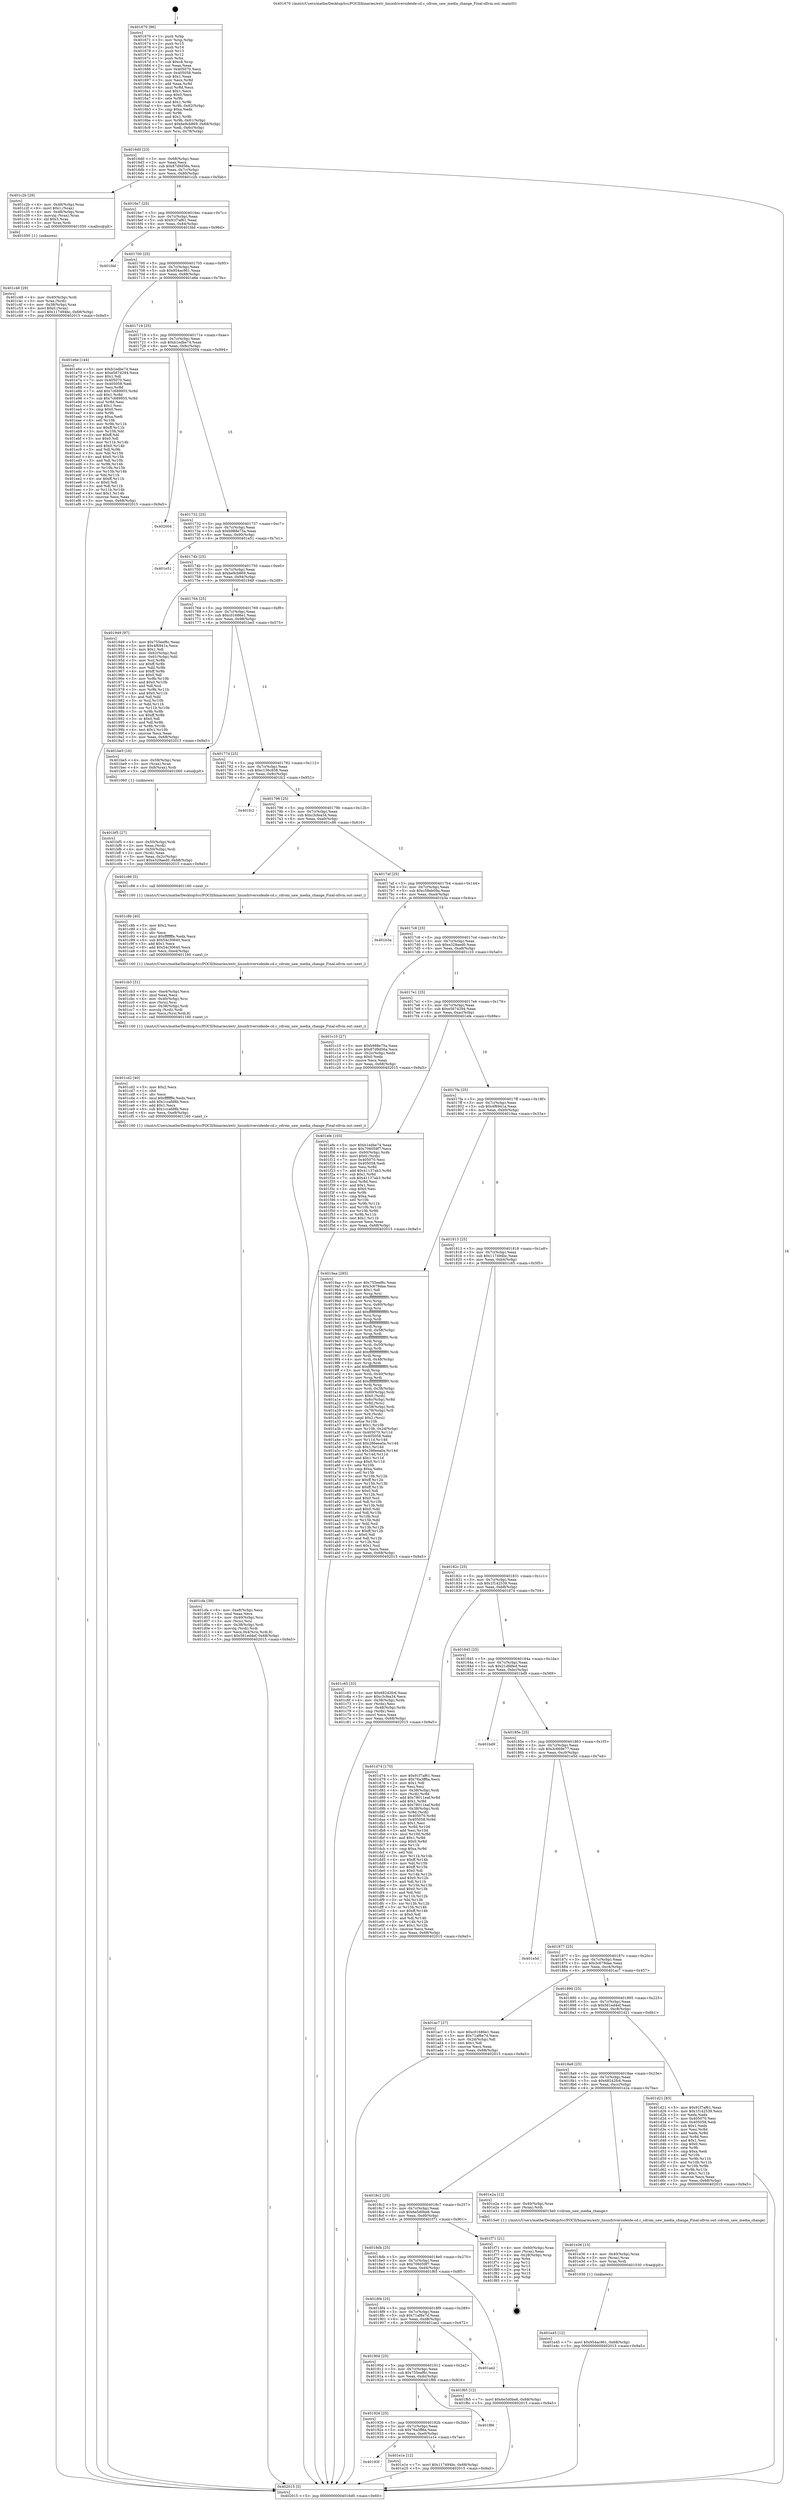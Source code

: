digraph "0x401670" {
  label = "0x401670 (/mnt/c/Users/mathe/Desktop/tcc/POCII/binaries/extr_linuxdriversideide-cd.c_cdrom_saw_media_change_Final-ollvm.out::main(0))"
  labelloc = "t"
  node[shape=record]

  Entry [label="",width=0.3,height=0.3,shape=circle,fillcolor=black,style=filled]
  "0x4016d0" [label="{
     0x4016d0 [23]\l
     | [instrs]\l
     &nbsp;&nbsp;0x4016d0 \<+3\>: mov -0x68(%rbp),%eax\l
     &nbsp;&nbsp;0x4016d3 \<+2\>: mov %eax,%ecx\l
     &nbsp;&nbsp;0x4016d5 \<+6\>: sub $0x87d9d56a,%ecx\l
     &nbsp;&nbsp;0x4016db \<+3\>: mov %eax,-0x7c(%rbp)\l
     &nbsp;&nbsp;0x4016de \<+3\>: mov %ecx,-0x80(%rbp)\l
     &nbsp;&nbsp;0x4016e1 \<+6\>: je 0000000000401c2b \<main+0x5bb\>\l
  }"]
  "0x401c2b" [label="{
     0x401c2b [29]\l
     | [instrs]\l
     &nbsp;&nbsp;0x401c2b \<+4\>: mov -0x48(%rbp),%rax\l
     &nbsp;&nbsp;0x401c2f \<+6\>: movl $0x1,(%rax)\l
     &nbsp;&nbsp;0x401c35 \<+4\>: mov -0x48(%rbp),%rax\l
     &nbsp;&nbsp;0x401c39 \<+3\>: movslq (%rax),%rax\l
     &nbsp;&nbsp;0x401c3c \<+4\>: shl $0x3,%rax\l
     &nbsp;&nbsp;0x401c40 \<+3\>: mov %rax,%rdi\l
     &nbsp;&nbsp;0x401c43 \<+5\>: call 0000000000401050 \<malloc@plt\>\l
     | [calls]\l
     &nbsp;&nbsp;0x401050 \{1\} (unknown)\l
  }"]
  "0x4016e7" [label="{
     0x4016e7 [25]\l
     | [instrs]\l
     &nbsp;&nbsp;0x4016e7 \<+5\>: jmp 00000000004016ec \<main+0x7c\>\l
     &nbsp;&nbsp;0x4016ec \<+3\>: mov -0x7c(%rbp),%eax\l
     &nbsp;&nbsp;0x4016ef \<+5\>: sub $0x91f7af61,%eax\l
     &nbsp;&nbsp;0x4016f4 \<+6\>: mov %eax,-0x84(%rbp)\l
     &nbsp;&nbsp;0x4016fa \<+6\>: je 0000000000401fdd \<main+0x96d\>\l
  }"]
  Exit [label="",width=0.3,height=0.3,shape=circle,fillcolor=black,style=filled,peripheries=2]
  "0x401fdd" [label="{
     0x401fdd\l
  }", style=dashed]
  "0x401700" [label="{
     0x401700 [25]\l
     | [instrs]\l
     &nbsp;&nbsp;0x401700 \<+5\>: jmp 0000000000401705 \<main+0x95\>\l
     &nbsp;&nbsp;0x401705 \<+3\>: mov -0x7c(%rbp),%eax\l
     &nbsp;&nbsp;0x401708 \<+5\>: sub $0x954ac961,%eax\l
     &nbsp;&nbsp;0x40170d \<+6\>: mov %eax,-0x88(%rbp)\l
     &nbsp;&nbsp;0x401713 \<+6\>: je 0000000000401e6e \<main+0x7fe\>\l
  }"]
  "0x401e45" [label="{
     0x401e45 [12]\l
     | [instrs]\l
     &nbsp;&nbsp;0x401e45 \<+7\>: movl $0x954ac961,-0x68(%rbp)\l
     &nbsp;&nbsp;0x401e4c \<+5\>: jmp 0000000000402015 \<main+0x9a5\>\l
  }"]
  "0x401e6e" [label="{
     0x401e6e [144]\l
     | [instrs]\l
     &nbsp;&nbsp;0x401e6e \<+5\>: mov $0xb1edbe74,%eax\l
     &nbsp;&nbsp;0x401e73 \<+5\>: mov $0xe5674294,%ecx\l
     &nbsp;&nbsp;0x401e78 \<+2\>: mov $0x1,%dl\l
     &nbsp;&nbsp;0x401e7a \<+7\>: mov 0x405070,%esi\l
     &nbsp;&nbsp;0x401e81 \<+7\>: mov 0x405058,%edi\l
     &nbsp;&nbsp;0x401e88 \<+3\>: mov %esi,%r8d\l
     &nbsp;&nbsp;0x401e8b \<+7\>: add $0x7c689955,%r8d\l
     &nbsp;&nbsp;0x401e92 \<+4\>: sub $0x1,%r8d\l
     &nbsp;&nbsp;0x401e96 \<+7\>: sub $0x7c689955,%r8d\l
     &nbsp;&nbsp;0x401e9d \<+4\>: imul %r8d,%esi\l
     &nbsp;&nbsp;0x401ea1 \<+3\>: and $0x1,%esi\l
     &nbsp;&nbsp;0x401ea4 \<+3\>: cmp $0x0,%esi\l
     &nbsp;&nbsp;0x401ea7 \<+4\>: sete %r9b\l
     &nbsp;&nbsp;0x401eab \<+3\>: cmp $0xa,%edi\l
     &nbsp;&nbsp;0x401eae \<+4\>: setl %r10b\l
     &nbsp;&nbsp;0x401eb2 \<+3\>: mov %r9b,%r11b\l
     &nbsp;&nbsp;0x401eb5 \<+4\>: xor $0xff,%r11b\l
     &nbsp;&nbsp;0x401eb9 \<+3\>: mov %r10b,%bl\l
     &nbsp;&nbsp;0x401ebc \<+3\>: xor $0xff,%bl\l
     &nbsp;&nbsp;0x401ebf \<+3\>: xor $0x0,%dl\l
     &nbsp;&nbsp;0x401ec2 \<+3\>: mov %r11b,%r14b\l
     &nbsp;&nbsp;0x401ec5 \<+4\>: and $0x0,%r14b\l
     &nbsp;&nbsp;0x401ec9 \<+3\>: and %dl,%r9b\l
     &nbsp;&nbsp;0x401ecc \<+3\>: mov %bl,%r15b\l
     &nbsp;&nbsp;0x401ecf \<+4\>: and $0x0,%r15b\l
     &nbsp;&nbsp;0x401ed3 \<+3\>: and %dl,%r10b\l
     &nbsp;&nbsp;0x401ed6 \<+3\>: or %r9b,%r14b\l
     &nbsp;&nbsp;0x401ed9 \<+3\>: or %r10b,%r15b\l
     &nbsp;&nbsp;0x401edc \<+3\>: xor %r15b,%r14b\l
     &nbsp;&nbsp;0x401edf \<+3\>: or %bl,%r11b\l
     &nbsp;&nbsp;0x401ee2 \<+4\>: xor $0xff,%r11b\l
     &nbsp;&nbsp;0x401ee6 \<+3\>: or $0x0,%dl\l
     &nbsp;&nbsp;0x401ee9 \<+3\>: and %dl,%r11b\l
     &nbsp;&nbsp;0x401eec \<+3\>: or %r11b,%r14b\l
     &nbsp;&nbsp;0x401eef \<+4\>: test $0x1,%r14b\l
     &nbsp;&nbsp;0x401ef3 \<+3\>: cmovne %ecx,%eax\l
     &nbsp;&nbsp;0x401ef6 \<+3\>: mov %eax,-0x68(%rbp)\l
     &nbsp;&nbsp;0x401ef9 \<+5\>: jmp 0000000000402015 \<main+0x9a5\>\l
  }"]
  "0x401719" [label="{
     0x401719 [25]\l
     | [instrs]\l
     &nbsp;&nbsp;0x401719 \<+5\>: jmp 000000000040171e \<main+0xae\>\l
     &nbsp;&nbsp;0x40171e \<+3\>: mov -0x7c(%rbp),%eax\l
     &nbsp;&nbsp;0x401721 \<+5\>: sub $0xb1edbe74,%eax\l
     &nbsp;&nbsp;0x401726 \<+6\>: mov %eax,-0x8c(%rbp)\l
     &nbsp;&nbsp;0x40172c \<+6\>: je 0000000000402004 \<main+0x994\>\l
  }"]
  "0x401e36" [label="{
     0x401e36 [15]\l
     | [instrs]\l
     &nbsp;&nbsp;0x401e36 \<+4\>: mov -0x40(%rbp),%rax\l
     &nbsp;&nbsp;0x401e3a \<+3\>: mov (%rax),%rax\l
     &nbsp;&nbsp;0x401e3d \<+3\>: mov %rax,%rdi\l
     &nbsp;&nbsp;0x401e40 \<+5\>: call 0000000000401030 \<free@plt\>\l
     | [calls]\l
     &nbsp;&nbsp;0x401030 \{1\} (unknown)\l
  }"]
  "0x402004" [label="{
     0x402004\l
  }", style=dashed]
  "0x401732" [label="{
     0x401732 [25]\l
     | [instrs]\l
     &nbsp;&nbsp;0x401732 \<+5\>: jmp 0000000000401737 \<main+0xc7\>\l
     &nbsp;&nbsp;0x401737 \<+3\>: mov -0x7c(%rbp),%eax\l
     &nbsp;&nbsp;0x40173a \<+5\>: sub $0xb988e75a,%eax\l
     &nbsp;&nbsp;0x40173f \<+6\>: mov %eax,-0x90(%rbp)\l
     &nbsp;&nbsp;0x401745 \<+6\>: je 0000000000401e51 \<main+0x7e1\>\l
  }"]
  "0x40193f" [label="{
     0x40193f\l
  }", style=dashed]
  "0x401e51" [label="{
     0x401e51\l
  }", style=dashed]
  "0x40174b" [label="{
     0x40174b [25]\l
     | [instrs]\l
     &nbsp;&nbsp;0x40174b \<+5\>: jmp 0000000000401750 \<main+0xe0\>\l
     &nbsp;&nbsp;0x401750 \<+3\>: mov -0x7c(%rbp),%eax\l
     &nbsp;&nbsp;0x401753 \<+5\>: sub $0xbe9cb869,%eax\l
     &nbsp;&nbsp;0x401758 \<+6\>: mov %eax,-0x94(%rbp)\l
     &nbsp;&nbsp;0x40175e \<+6\>: je 0000000000401949 \<main+0x2d9\>\l
  }"]
  "0x401e1e" [label="{
     0x401e1e [12]\l
     | [instrs]\l
     &nbsp;&nbsp;0x401e1e \<+7\>: movl $0x117494bc,-0x68(%rbp)\l
     &nbsp;&nbsp;0x401e25 \<+5\>: jmp 0000000000402015 \<main+0x9a5\>\l
  }"]
  "0x401949" [label="{
     0x401949 [97]\l
     | [instrs]\l
     &nbsp;&nbsp;0x401949 \<+5\>: mov $0x755eef6c,%eax\l
     &nbsp;&nbsp;0x40194e \<+5\>: mov $0x4f6941a,%ecx\l
     &nbsp;&nbsp;0x401953 \<+2\>: mov $0x1,%dl\l
     &nbsp;&nbsp;0x401955 \<+4\>: mov -0x62(%rbp),%sil\l
     &nbsp;&nbsp;0x401959 \<+4\>: mov -0x61(%rbp),%dil\l
     &nbsp;&nbsp;0x40195d \<+3\>: mov %sil,%r8b\l
     &nbsp;&nbsp;0x401960 \<+4\>: xor $0xff,%r8b\l
     &nbsp;&nbsp;0x401964 \<+3\>: mov %dil,%r9b\l
     &nbsp;&nbsp;0x401967 \<+4\>: xor $0xff,%r9b\l
     &nbsp;&nbsp;0x40196b \<+3\>: xor $0x0,%dl\l
     &nbsp;&nbsp;0x40196e \<+3\>: mov %r8b,%r10b\l
     &nbsp;&nbsp;0x401971 \<+4\>: and $0x0,%r10b\l
     &nbsp;&nbsp;0x401975 \<+3\>: and %dl,%sil\l
     &nbsp;&nbsp;0x401978 \<+3\>: mov %r9b,%r11b\l
     &nbsp;&nbsp;0x40197b \<+4\>: and $0x0,%r11b\l
     &nbsp;&nbsp;0x40197f \<+3\>: and %dl,%dil\l
     &nbsp;&nbsp;0x401982 \<+3\>: or %sil,%r10b\l
     &nbsp;&nbsp;0x401985 \<+3\>: or %dil,%r11b\l
     &nbsp;&nbsp;0x401988 \<+3\>: xor %r11b,%r10b\l
     &nbsp;&nbsp;0x40198b \<+3\>: or %r9b,%r8b\l
     &nbsp;&nbsp;0x40198e \<+4\>: xor $0xff,%r8b\l
     &nbsp;&nbsp;0x401992 \<+3\>: or $0x0,%dl\l
     &nbsp;&nbsp;0x401995 \<+3\>: and %dl,%r8b\l
     &nbsp;&nbsp;0x401998 \<+3\>: or %r8b,%r10b\l
     &nbsp;&nbsp;0x40199b \<+4\>: test $0x1,%r10b\l
     &nbsp;&nbsp;0x40199f \<+3\>: cmovne %ecx,%eax\l
     &nbsp;&nbsp;0x4019a2 \<+3\>: mov %eax,-0x68(%rbp)\l
     &nbsp;&nbsp;0x4019a5 \<+5\>: jmp 0000000000402015 \<main+0x9a5\>\l
  }"]
  "0x401764" [label="{
     0x401764 [25]\l
     | [instrs]\l
     &nbsp;&nbsp;0x401764 \<+5\>: jmp 0000000000401769 \<main+0xf9\>\l
     &nbsp;&nbsp;0x401769 \<+3\>: mov -0x7c(%rbp),%eax\l
     &nbsp;&nbsp;0x40176c \<+5\>: sub $0xc01686e1,%eax\l
     &nbsp;&nbsp;0x401771 \<+6\>: mov %eax,-0x98(%rbp)\l
     &nbsp;&nbsp;0x401777 \<+6\>: je 0000000000401be5 \<main+0x575\>\l
  }"]
  "0x402015" [label="{
     0x402015 [5]\l
     | [instrs]\l
     &nbsp;&nbsp;0x402015 \<+5\>: jmp 00000000004016d0 \<main+0x60\>\l
  }"]
  "0x401670" [label="{
     0x401670 [96]\l
     | [instrs]\l
     &nbsp;&nbsp;0x401670 \<+1\>: push %rbp\l
     &nbsp;&nbsp;0x401671 \<+3\>: mov %rsp,%rbp\l
     &nbsp;&nbsp;0x401674 \<+2\>: push %r15\l
     &nbsp;&nbsp;0x401676 \<+2\>: push %r14\l
     &nbsp;&nbsp;0x401678 \<+2\>: push %r13\l
     &nbsp;&nbsp;0x40167a \<+2\>: push %r12\l
     &nbsp;&nbsp;0x40167c \<+1\>: push %rbx\l
     &nbsp;&nbsp;0x40167d \<+7\>: sub $0xc8,%rsp\l
     &nbsp;&nbsp;0x401684 \<+2\>: xor %eax,%eax\l
     &nbsp;&nbsp;0x401686 \<+7\>: mov 0x405070,%ecx\l
     &nbsp;&nbsp;0x40168d \<+7\>: mov 0x405058,%edx\l
     &nbsp;&nbsp;0x401694 \<+3\>: sub $0x1,%eax\l
     &nbsp;&nbsp;0x401697 \<+3\>: mov %ecx,%r8d\l
     &nbsp;&nbsp;0x40169a \<+3\>: add %eax,%r8d\l
     &nbsp;&nbsp;0x40169d \<+4\>: imul %r8d,%ecx\l
     &nbsp;&nbsp;0x4016a1 \<+3\>: and $0x1,%ecx\l
     &nbsp;&nbsp;0x4016a4 \<+3\>: cmp $0x0,%ecx\l
     &nbsp;&nbsp;0x4016a7 \<+4\>: sete %r9b\l
     &nbsp;&nbsp;0x4016ab \<+4\>: and $0x1,%r9b\l
     &nbsp;&nbsp;0x4016af \<+4\>: mov %r9b,-0x62(%rbp)\l
     &nbsp;&nbsp;0x4016b3 \<+3\>: cmp $0xa,%edx\l
     &nbsp;&nbsp;0x4016b6 \<+4\>: setl %r9b\l
     &nbsp;&nbsp;0x4016ba \<+4\>: and $0x1,%r9b\l
     &nbsp;&nbsp;0x4016be \<+4\>: mov %r9b,-0x61(%rbp)\l
     &nbsp;&nbsp;0x4016c2 \<+7\>: movl $0xbe9cb869,-0x68(%rbp)\l
     &nbsp;&nbsp;0x4016c9 \<+3\>: mov %edi,-0x6c(%rbp)\l
     &nbsp;&nbsp;0x4016cc \<+4\>: mov %rsi,-0x78(%rbp)\l
  }"]
  "0x401926" [label="{
     0x401926 [25]\l
     | [instrs]\l
     &nbsp;&nbsp;0x401926 \<+5\>: jmp 000000000040192b \<main+0x2bb\>\l
     &nbsp;&nbsp;0x40192b \<+3\>: mov -0x7c(%rbp),%eax\l
     &nbsp;&nbsp;0x40192e \<+5\>: sub $0x76a3ff6a,%eax\l
     &nbsp;&nbsp;0x401933 \<+6\>: mov %eax,-0xe0(%rbp)\l
     &nbsp;&nbsp;0x401939 \<+6\>: je 0000000000401e1e \<main+0x7ae\>\l
  }"]
  "0x401be5" [label="{
     0x401be5 [16]\l
     | [instrs]\l
     &nbsp;&nbsp;0x401be5 \<+4\>: mov -0x58(%rbp),%rax\l
     &nbsp;&nbsp;0x401be9 \<+3\>: mov (%rax),%rax\l
     &nbsp;&nbsp;0x401bec \<+4\>: mov 0x8(%rax),%rdi\l
     &nbsp;&nbsp;0x401bf0 \<+5\>: call 0000000000401060 \<atoi@plt\>\l
     | [calls]\l
     &nbsp;&nbsp;0x401060 \{1\} (unknown)\l
  }"]
  "0x40177d" [label="{
     0x40177d [25]\l
     | [instrs]\l
     &nbsp;&nbsp;0x40177d \<+5\>: jmp 0000000000401782 \<main+0x112\>\l
     &nbsp;&nbsp;0x401782 \<+3\>: mov -0x7c(%rbp),%eax\l
     &nbsp;&nbsp;0x401785 \<+5\>: sub $0xc136c838,%eax\l
     &nbsp;&nbsp;0x40178a \<+6\>: mov %eax,-0x9c(%rbp)\l
     &nbsp;&nbsp;0x401790 \<+6\>: je 0000000000401fc2 \<main+0x952\>\l
  }"]
  "0x401f86" [label="{
     0x401f86\l
  }", style=dashed]
  "0x401fc2" [label="{
     0x401fc2\l
  }", style=dashed]
  "0x401796" [label="{
     0x401796 [25]\l
     | [instrs]\l
     &nbsp;&nbsp;0x401796 \<+5\>: jmp 000000000040179b \<main+0x12b\>\l
     &nbsp;&nbsp;0x40179b \<+3\>: mov -0x7c(%rbp),%eax\l
     &nbsp;&nbsp;0x40179e \<+5\>: sub $0xc3cfea34,%eax\l
     &nbsp;&nbsp;0x4017a3 \<+6\>: mov %eax,-0xa0(%rbp)\l
     &nbsp;&nbsp;0x4017a9 \<+6\>: je 0000000000401c86 \<main+0x616\>\l
  }"]
  "0x40190d" [label="{
     0x40190d [25]\l
     | [instrs]\l
     &nbsp;&nbsp;0x40190d \<+5\>: jmp 0000000000401912 \<main+0x2a2\>\l
     &nbsp;&nbsp;0x401912 \<+3\>: mov -0x7c(%rbp),%eax\l
     &nbsp;&nbsp;0x401915 \<+5\>: sub $0x755eef6c,%eax\l
     &nbsp;&nbsp;0x40191a \<+6\>: mov %eax,-0xdc(%rbp)\l
     &nbsp;&nbsp;0x401920 \<+6\>: je 0000000000401f86 \<main+0x916\>\l
  }"]
  "0x401c86" [label="{
     0x401c86 [5]\l
     | [instrs]\l
     &nbsp;&nbsp;0x401c86 \<+5\>: call 0000000000401160 \<next_i\>\l
     | [calls]\l
     &nbsp;&nbsp;0x401160 \{1\} (/mnt/c/Users/mathe/Desktop/tcc/POCII/binaries/extr_linuxdriversideide-cd.c_cdrom_saw_media_change_Final-ollvm.out::next_i)\l
  }"]
  "0x4017af" [label="{
     0x4017af [25]\l
     | [instrs]\l
     &nbsp;&nbsp;0x4017af \<+5\>: jmp 00000000004017b4 \<main+0x144\>\l
     &nbsp;&nbsp;0x4017b4 \<+3\>: mov -0x7c(%rbp),%eax\l
     &nbsp;&nbsp;0x4017b7 \<+5\>: sub $0xc58eb09a,%eax\l
     &nbsp;&nbsp;0x4017bc \<+6\>: mov %eax,-0xa4(%rbp)\l
     &nbsp;&nbsp;0x4017c2 \<+6\>: je 0000000000401b3a \<main+0x4ca\>\l
  }"]
  "0x401ae2" [label="{
     0x401ae2\l
  }", style=dashed]
  "0x401b3a" [label="{
     0x401b3a\l
  }", style=dashed]
  "0x4017c8" [label="{
     0x4017c8 [25]\l
     | [instrs]\l
     &nbsp;&nbsp;0x4017c8 \<+5\>: jmp 00000000004017cd \<main+0x15d\>\l
     &nbsp;&nbsp;0x4017cd \<+3\>: mov -0x7c(%rbp),%eax\l
     &nbsp;&nbsp;0x4017d0 \<+5\>: sub $0xe329aed0,%eax\l
     &nbsp;&nbsp;0x4017d5 \<+6\>: mov %eax,-0xa8(%rbp)\l
     &nbsp;&nbsp;0x4017db \<+6\>: je 0000000000401c10 \<main+0x5a0\>\l
  }"]
  "0x4018f4" [label="{
     0x4018f4 [25]\l
     | [instrs]\l
     &nbsp;&nbsp;0x4018f4 \<+5\>: jmp 00000000004018f9 \<main+0x289\>\l
     &nbsp;&nbsp;0x4018f9 \<+3\>: mov -0x7c(%rbp),%eax\l
     &nbsp;&nbsp;0x4018fc \<+5\>: sub $0x71af6e7d,%eax\l
     &nbsp;&nbsp;0x401901 \<+6\>: mov %eax,-0xd8(%rbp)\l
     &nbsp;&nbsp;0x401907 \<+6\>: je 0000000000401ae2 \<main+0x472\>\l
  }"]
  "0x401c10" [label="{
     0x401c10 [27]\l
     | [instrs]\l
     &nbsp;&nbsp;0x401c10 \<+5\>: mov $0xb988e75a,%eax\l
     &nbsp;&nbsp;0x401c15 \<+5\>: mov $0x87d9d56a,%ecx\l
     &nbsp;&nbsp;0x401c1a \<+3\>: mov -0x2c(%rbp),%edx\l
     &nbsp;&nbsp;0x401c1d \<+3\>: cmp $0x0,%edx\l
     &nbsp;&nbsp;0x401c20 \<+3\>: cmove %ecx,%eax\l
     &nbsp;&nbsp;0x401c23 \<+3\>: mov %eax,-0x68(%rbp)\l
     &nbsp;&nbsp;0x401c26 \<+5\>: jmp 0000000000402015 \<main+0x9a5\>\l
  }"]
  "0x4017e1" [label="{
     0x4017e1 [25]\l
     | [instrs]\l
     &nbsp;&nbsp;0x4017e1 \<+5\>: jmp 00000000004017e6 \<main+0x176\>\l
     &nbsp;&nbsp;0x4017e6 \<+3\>: mov -0x7c(%rbp),%eax\l
     &nbsp;&nbsp;0x4017e9 \<+5\>: sub $0xe5674294,%eax\l
     &nbsp;&nbsp;0x4017ee \<+6\>: mov %eax,-0xac(%rbp)\l
     &nbsp;&nbsp;0x4017f4 \<+6\>: je 0000000000401efe \<main+0x88e\>\l
  }"]
  "0x401f65" [label="{
     0x401f65 [12]\l
     | [instrs]\l
     &nbsp;&nbsp;0x401f65 \<+7\>: movl $0x6e5d0be6,-0x68(%rbp)\l
     &nbsp;&nbsp;0x401f6c \<+5\>: jmp 0000000000402015 \<main+0x9a5\>\l
  }"]
  "0x401efe" [label="{
     0x401efe [103]\l
     | [instrs]\l
     &nbsp;&nbsp;0x401efe \<+5\>: mov $0xb1edbe74,%eax\l
     &nbsp;&nbsp;0x401f03 \<+5\>: mov $0x706059f7,%ecx\l
     &nbsp;&nbsp;0x401f08 \<+4\>: mov -0x60(%rbp),%rdx\l
     &nbsp;&nbsp;0x401f0c \<+6\>: movl $0x0,(%rdx)\l
     &nbsp;&nbsp;0x401f12 \<+7\>: mov 0x405070,%esi\l
     &nbsp;&nbsp;0x401f19 \<+7\>: mov 0x405058,%edi\l
     &nbsp;&nbsp;0x401f20 \<+3\>: mov %esi,%r8d\l
     &nbsp;&nbsp;0x401f23 \<+7\>: add $0x41137ab3,%r8d\l
     &nbsp;&nbsp;0x401f2a \<+4\>: sub $0x1,%r8d\l
     &nbsp;&nbsp;0x401f2e \<+7\>: sub $0x41137ab3,%r8d\l
     &nbsp;&nbsp;0x401f35 \<+4\>: imul %r8d,%esi\l
     &nbsp;&nbsp;0x401f39 \<+3\>: and $0x1,%esi\l
     &nbsp;&nbsp;0x401f3c \<+3\>: cmp $0x0,%esi\l
     &nbsp;&nbsp;0x401f3f \<+4\>: sete %r9b\l
     &nbsp;&nbsp;0x401f43 \<+3\>: cmp $0xa,%edi\l
     &nbsp;&nbsp;0x401f46 \<+4\>: setl %r10b\l
     &nbsp;&nbsp;0x401f4a \<+3\>: mov %r9b,%r11b\l
     &nbsp;&nbsp;0x401f4d \<+3\>: and %r10b,%r11b\l
     &nbsp;&nbsp;0x401f50 \<+3\>: xor %r10b,%r9b\l
     &nbsp;&nbsp;0x401f53 \<+3\>: or %r9b,%r11b\l
     &nbsp;&nbsp;0x401f56 \<+4\>: test $0x1,%r11b\l
     &nbsp;&nbsp;0x401f5a \<+3\>: cmovne %ecx,%eax\l
     &nbsp;&nbsp;0x401f5d \<+3\>: mov %eax,-0x68(%rbp)\l
     &nbsp;&nbsp;0x401f60 \<+5\>: jmp 0000000000402015 \<main+0x9a5\>\l
  }"]
  "0x4017fa" [label="{
     0x4017fa [25]\l
     | [instrs]\l
     &nbsp;&nbsp;0x4017fa \<+5\>: jmp 00000000004017ff \<main+0x18f\>\l
     &nbsp;&nbsp;0x4017ff \<+3\>: mov -0x7c(%rbp),%eax\l
     &nbsp;&nbsp;0x401802 \<+5\>: sub $0x4f6941a,%eax\l
     &nbsp;&nbsp;0x401807 \<+6\>: mov %eax,-0xb0(%rbp)\l
     &nbsp;&nbsp;0x40180d \<+6\>: je 00000000004019aa \<main+0x33a\>\l
  }"]
  "0x4018db" [label="{
     0x4018db [25]\l
     | [instrs]\l
     &nbsp;&nbsp;0x4018db \<+5\>: jmp 00000000004018e0 \<main+0x270\>\l
     &nbsp;&nbsp;0x4018e0 \<+3\>: mov -0x7c(%rbp),%eax\l
     &nbsp;&nbsp;0x4018e3 \<+5\>: sub $0x706059f7,%eax\l
     &nbsp;&nbsp;0x4018e8 \<+6\>: mov %eax,-0xd4(%rbp)\l
     &nbsp;&nbsp;0x4018ee \<+6\>: je 0000000000401f65 \<main+0x8f5\>\l
  }"]
  "0x4019aa" [label="{
     0x4019aa [285]\l
     | [instrs]\l
     &nbsp;&nbsp;0x4019aa \<+5\>: mov $0x755eef6c,%eax\l
     &nbsp;&nbsp;0x4019af \<+5\>: mov $0x3c679dae,%ecx\l
     &nbsp;&nbsp;0x4019b4 \<+2\>: mov $0x1,%dl\l
     &nbsp;&nbsp;0x4019b6 \<+3\>: mov %rsp,%rsi\l
     &nbsp;&nbsp;0x4019b9 \<+4\>: add $0xfffffffffffffff0,%rsi\l
     &nbsp;&nbsp;0x4019bd \<+3\>: mov %rsi,%rsp\l
     &nbsp;&nbsp;0x4019c0 \<+4\>: mov %rsi,-0x60(%rbp)\l
     &nbsp;&nbsp;0x4019c4 \<+3\>: mov %rsp,%rsi\l
     &nbsp;&nbsp;0x4019c7 \<+4\>: add $0xfffffffffffffff0,%rsi\l
     &nbsp;&nbsp;0x4019cb \<+3\>: mov %rsi,%rsp\l
     &nbsp;&nbsp;0x4019ce \<+3\>: mov %rsp,%rdi\l
     &nbsp;&nbsp;0x4019d1 \<+4\>: add $0xfffffffffffffff0,%rdi\l
     &nbsp;&nbsp;0x4019d5 \<+3\>: mov %rdi,%rsp\l
     &nbsp;&nbsp;0x4019d8 \<+4\>: mov %rdi,-0x58(%rbp)\l
     &nbsp;&nbsp;0x4019dc \<+3\>: mov %rsp,%rdi\l
     &nbsp;&nbsp;0x4019df \<+4\>: add $0xfffffffffffffff0,%rdi\l
     &nbsp;&nbsp;0x4019e3 \<+3\>: mov %rdi,%rsp\l
     &nbsp;&nbsp;0x4019e6 \<+4\>: mov %rdi,-0x50(%rbp)\l
     &nbsp;&nbsp;0x4019ea \<+3\>: mov %rsp,%rdi\l
     &nbsp;&nbsp;0x4019ed \<+4\>: add $0xfffffffffffffff0,%rdi\l
     &nbsp;&nbsp;0x4019f1 \<+3\>: mov %rdi,%rsp\l
     &nbsp;&nbsp;0x4019f4 \<+4\>: mov %rdi,-0x48(%rbp)\l
     &nbsp;&nbsp;0x4019f8 \<+3\>: mov %rsp,%rdi\l
     &nbsp;&nbsp;0x4019fb \<+4\>: add $0xfffffffffffffff0,%rdi\l
     &nbsp;&nbsp;0x4019ff \<+3\>: mov %rdi,%rsp\l
     &nbsp;&nbsp;0x401a02 \<+4\>: mov %rdi,-0x40(%rbp)\l
     &nbsp;&nbsp;0x401a06 \<+3\>: mov %rsp,%rdi\l
     &nbsp;&nbsp;0x401a09 \<+4\>: add $0xfffffffffffffff0,%rdi\l
     &nbsp;&nbsp;0x401a0d \<+3\>: mov %rdi,%rsp\l
     &nbsp;&nbsp;0x401a10 \<+4\>: mov %rdi,-0x38(%rbp)\l
     &nbsp;&nbsp;0x401a14 \<+4\>: mov -0x60(%rbp),%rdi\l
     &nbsp;&nbsp;0x401a18 \<+6\>: movl $0x0,(%rdi)\l
     &nbsp;&nbsp;0x401a1e \<+4\>: mov -0x6c(%rbp),%r8d\l
     &nbsp;&nbsp;0x401a22 \<+3\>: mov %r8d,(%rsi)\l
     &nbsp;&nbsp;0x401a25 \<+4\>: mov -0x58(%rbp),%rdi\l
     &nbsp;&nbsp;0x401a29 \<+4\>: mov -0x78(%rbp),%r9\l
     &nbsp;&nbsp;0x401a2d \<+3\>: mov %r9,(%rdi)\l
     &nbsp;&nbsp;0x401a30 \<+3\>: cmpl $0x2,(%rsi)\l
     &nbsp;&nbsp;0x401a33 \<+4\>: setne %r10b\l
     &nbsp;&nbsp;0x401a37 \<+4\>: and $0x1,%r10b\l
     &nbsp;&nbsp;0x401a3b \<+4\>: mov %r10b,-0x2d(%rbp)\l
     &nbsp;&nbsp;0x401a3f \<+8\>: mov 0x405070,%r11d\l
     &nbsp;&nbsp;0x401a47 \<+7\>: mov 0x405058,%ebx\l
     &nbsp;&nbsp;0x401a4e \<+3\>: mov %r11d,%r14d\l
     &nbsp;&nbsp;0x401a51 \<+7\>: add $0x286eea0a,%r14d\l
     &nbsp;&nbsp;0x401a58 \<+4\>: sub $0x1,%r14d\l
     &nbsp;&nbsp;0x401a5c \<+7\>: sub $0x286eea0a,%r14d\l
     &nbsp;&nbsp;0x401a63 \<+4\>: imul %r14d,%r11d\l
     &nbsp;&nbsp;0x401a67 \<+4\>: and $0x1,%r11d\l
     &nbsp;&nbsp;0x401a6b \<+4\>: cmp $0x0,%r11d\l
     &nbsp;&nbsp;0x401a6f \<+4\>: sete %r10b\l
     &nbsp;&nbsp;0x401a73 \<+3\>: cmp $0xa,%ebx\l
     &nbsp;&nbsp;0x401a76 \<+4\>: setl %r15b\l
     &nbsp;&nbsp;0x401a7a \<+3\>: mov %r10b,%r12b\l
     &nbsp;&nbsp;0x401a7d \<+4\>: xor $0xff,%r12b\l
     &nbsp;&nbsp;0x401a81 \<+3\>: mov %r15b,%r13b\l
     &nbsp;&nbsp;0x401a84 \<+4\>: xor $0xff,%r13b\l
     &nbsp;&nbsp;0x401a88 \<+3\>: xor $0x0,%dl\l
     &nbsp;&nbsp;0x401a8b \<+3\>: mov %r12b,%sil\l
     &nbsp;&nbsp;0x401a8e \<+4\>: and $0x0,%sil\l
     &nbsp;&nbsp;0x401a92 \<+3\>: and %dl,%r10b\l
     &nbsp;&nbsp;0x401a95 \<+3\>: mov %r13b,%dil\l
     &nbsp;&nbsp;0x401a98 \<+4\>: and $0x0,%dil\l
     &nbsp;&nbsp;0x401a9c \<+3\>: and %dl,%r15b\l
     &nbsp;&nbsp;0x401a9f \<+3\>: or %r10b,%sil\l
     &nbsp;&nbsp;0x401aa2 \<+3\>: or %r15b,%dil\l
     &nbsp;&nbsp;0x401aa5 \<+3\>: xor %dil,%sil\l
     &nbsp;&nbsp;0x401aa8 \<+3\>: or %r13b,%r12b\l
     &nbsp;&nbsp;0x401aab \<+4\>: xor $0xff,%r12b\l
     &nbsp;&nbsp;0x401aaf \<+3\>: or $0x0,%dl\l
     &nbsp;&nbsp;0x401ab2 \<+3\>: and %dl,%r12b\l
     &nbsp;&nbsp;0x401ab5 \<+3\>: or %r12b,%sil\l
     &nbsp;&nbsp;0x401ab8 \<+4\>: test $0x1,%sil\l
     &nbsp;&nbsp;0x401abc \<+3\>: cmovne %ecx,%eax\l
     &nbsp;&nbsp;0x401abf \<+3\>: mov %eax,-0x68(%rbp)\l
     &nbsp;&nbsp;0x401ac2 \<+5\>: jmp 0000000000402015 \<main+0x9a5\>\l
  }"]
  "0x401813" [label="{
     0x401813 [25]\l
     | [instrs]\l
     &nbsp;&nbsp;0x401813 \<+5\>: jmp 0000000000401818 \<main+0x1a8\>\l
     &nbsp;&nbsp;0x401818 \<+3\>: mov -0x7c(%rbp),%eax\l
     &nbsp;&nbsp;0x40181b \<+5\>: sub $0x117494bc,%eax\l
     &nbsp;&nbsp;0x401820 \<+6\>: mov %eax,-0xb4(%rbp)\l
     &nbsp;&nbsp;0x401826 \<+6\>: je 0000000000401c65 \<main+0x5f5\>\l
  }"]
  "0x401f71" [label="{
     0x401f71 [21]\l
     | [instrs]\l
     &nbsp;&nbsp;0x401f71 \<+4\>: mov -0x60(%rbp),%rax\l
     &nbsp;&nbsp;0x401f75 \<+2\>: mov (%rax),%eax\l
     &nbsp;&nbsp;0x401f77 \<+4\>: lea -0x28(%rbp),%rsp\l
     &nbsp;&nbsp;0x401f7b \<+1\>: pop %rbx\l
     &nbsp;&nbsp;0x401f7c \<+2\>: pop %r12\l
     &nbsp;&nbsp;0x401f7e \<+2\>: pop %r13\l
     &nbsp;&nbsp;0x401f80 \<+2\>: pop %r14\l
     &nbsp;&nbsp;0x401f82 \<+2\>: pop %r15\l
     &nbsp;&nbsp;0x401f84 \<+1\>: pop %rbp\l
     &nbsp;&nbsp;0x401f85 \<+1\>: ret\l
  }"]
  "0x4018c2" [label="{
     0x4018c2 [25]\l
     | [instrs]\l
     &nbsp;&nbsp;0x4018c2 \<+5\>: jmp 00000000004018c7 \<main+0x257\>\l
     &nbsp;&nbsp;0x4018c7 \<+3\>: mov -0x7c(%rbp),%eax\l
     &nbsp;&nbsp;0x4018ca \<+5\>: sub $0x6e5d0be6,%eax\l
     &nbsp;&nbsp;0x4018cf \<+6\>: mov %eax,-0xd0(%rbp)\l
     &nbsp;&nbsp;0x4018d5 \<+6\>: je 0000000000401f71 \<main+0x901\>\l
  }"]
  "0x401c65" [label="{
     0x401c65 [33]\l
     | [instrs]\l
     &nbsp;&nbsp;0x401c65 \<+5\>: mov $0x68242fc6,%eax\l
     &nbsp;&nbsp;0x401c6a \<+5\>: mov $0xc3cfea34,%ecx\l
     &nbsp;&nbsp;0x401c6f \<+4\>: mov -0x38(%rbp),%rdx\l
     &nbsp;&nbsp;0x401c73 \<+2\>: mov (%rdx),%esi\l
     &nbsp;&nbsp;0x401c75 \<+4\>: mov -0x48(%rbp),%rdx\l
     &nbsp;&nbsp;0x401c79 \<+2\>: cmp (%rdx),%esi\l
     &nbsp;&nbsp;0x401c7b \<+3\>: cmovl %ecx,%eax\l
     &nbsp;&nbsp;0x401c7e \<+3\>: mov %eax,-0x68(%rbp)\l
     &nbsp;&nbsp;0x401c81 \<+5\>: jmp 0000000000402015 \<main+0x9a5\>\l
  }"]
  "0x40182c" [label="{
     0x40182c [25]\l
     | [instrs]\l
     &nbsp;&nbsp;0x40182c \<+5\>: jmp 0000000000401831 \<main+0x1c1\>\l
     &nbsp;&nbsp;0x401831 \<+3\>: mov -0x7c(%rbp),%eax\l
     &nbsp;&nbsp;0x401834 \<+5\>: sub $0x1f142539,%eax\l
     &nbsp;&nbsp;0x401839 \<+6\>: mov %eax,-0xb8(%rbp)\l
     &nbsp;&nbsp;0x40183f \<+6\>: je 0000000000401d74 \<main+0x704\>\l
  }"]
  "0x401e2a" [label="{
     0x401e2a [12]\l
     | [instrs]\l
     &nbsp;&nbsp;0x401e2a \<+4\>: mov -0x40(%rbp),%rax\l
     &nbsp;&nbsp;0x401e2e \<+3\>: mov (%rax),%rdi\l
     &nbsp;&nbsp;0x401e31 \<+5\>: call 00000000004015e0 \<cdrom_saw_media_change\>\l
     | [calls]\l
     &nbsp;&nbsp;0x4015e0 \{1\} (/mnt/c/Users/mathe/Desktop/tcc/POCII/binaries/extr_linuxdriversideide-cd.c_cdrom_saw_media_change_Final-ollvm.out::cdrom_saw_media_change)\l
  }"]
  "0x401d74" [label="{
     0x401d74 [170]\l
     | [instrs]\l
     &nbsp;&nbsp;0x401d74 \<+5\>: mov $0x91f7af61,%eax\l
     &nbsp;&nbsp;0x401d79 \<+5\>: mov $0x76a3ff6a,%ecx\l
     &nbsp;&nbsp;0x401d7e \<+2\>: mov $0x1,%dl\l
     &nbsp;&nbsp;0x401d80 \<+2\>: xor %esi,%esi\l
     &nbsp;&nbsp;0x401d82 \<+4\>: mov -0x38(%rbp),%rdi\l
     &nbsp;&nbsp;0x401d86 \<+3\>: mov (%rdi),%r8d\l
     &nbsp;&nbsp;0x401d89 \<+7\>: add $0x78011eaf,%r8d\l
     &nbsp;&nbsp;0x401d90 \<+4\>: add $0x1,%r8d\l
     &nbsp;&nbsp;0x401d94 \<+7\>: sub $0x78011eaf,%r8d\l
     &nbsp;&nbsp;0x401d9b \<+4\>: mov -0x38(%rbp),%rdi\l
     &nbsp;&nbsp;0x401d9f \<+3\>: mov %r8d,(%rdi)\l
     &nbsp;&nbsp;0x401da2 \<+8\>: mov 0x405070,%r8d\l
     &nbsp;&nbsp;0x401daa \<+8\>: mov 0x405058,%r9d\l
     &nbsp;&nbsp;0x401db2 \<+3\>: sub $0x1,%esi\l
     &nbsp;&nbsp;0x401db5 \<+3\>: mov %r8d,%r10d\l
     &nbsp;&nbsp;0x401db8 \<+3\>: add %esi,%r10d\l
     &nbsp;&nbsp;0x401dbb \<+4\>: imul %r10d,%r8d\l
     &nbsp;&nbsp;0x401dbf \<+4\>: and $0x1,%r8d\l
     &nbsp;&nbsp;0x401dc3 \<+4\>: cmp $0x0,%r8d\l
     &nbsp;&nbsp;0x401dc7 \<+4\>: sete %r11b\l
     &nbsp;&nbsp;0x401dcb \<+4\>: cmp $0xa,%r9d\l
     &nbsp;&nbsp;0x401dcf \<+3\>: setl %bl\l
     &nbsp;&nbsp;0x401dd2 \<+3\>: mov %r11b,%r14b\l
     &nbsp;&nbsp;0x401dd5 \<+4\>: xor $0xff,%r14b\l
     &nbsp;&nbsp;0x401dd9 \<+3\>: mov %bl,%r15b\l
     &nbsp;&nbsp;0x401ddc \<+4\>: xor $0xff,%r15b\l
     &nbsp;&nbsp;0x401de0 \<+3\>: xor $0x0,%dl\l
     &nbsp;&nbsp;0x401de3 \<+3\>: mov %r14b,%r12b\l
     &nbsp;&nbsp;0x401de6 \<+4\>: and $0x0,%r12b\l
     &nbsp;&nbsp;0x401dea \<+3\>: and %dl,%r11b\l
     &nbsp;&nbsp;0x401ded \<+3\>: mov %r15b,%r13b\l
     &nbsp;&nbsp;0x401df0 \<+4\>: and $0x0,%r13b\l
     &nbsp;&nbsp;0x401df4 \<+2\>: and %dl,%bl\l
     &nbsp;&nbsp;0x401df6 \<+3\>: or %r11b,%r12b\l
     &nbsp;&nbsp;0x401df9 \<+3\>: or %bl,%r13b\l
     &nbsp;&nbsp;0x401dfc \<+3\>: xor %r13b,%r12b\l
     &nbsp;&nbsp;0x401dff \<+3\>: or %r15b,%r14b\l
     &nbsp;&nbsp;0x401e02 \<+4\>: xor $0xff,%r14b\l
     &nbsp;&nbsp;0x401e06 \<+3\>: or $0x0,%dl\l
     &nbsp;&nbsp;0x401e09 \<+3\>: and %dl,%r14b\l
     &nbsp;&nbsp;0x401e0c \<+3\>: or %r14b,%r12b\l
     &nbsp;&nbsp;0x401e0f \<+4\>: test $0x1,%r12b\l
     &nbsp;&nbsp;0x401e13 \<+3\>: cmovne %ecx,%eax\l
     &nbsp;&nbsp;0x401e16 \<+3\>: mov %eax,-0x68(%rbp)\l
     &nbsp;&nbsp;0x401e19 \<+5\>: jmp 0000000000402015 \<main+0x9a5\>\l
  }"]
  "0x401845" [label="{
     0x401845 [25]\l
     | [instrs]\l
     &nbsp;&nbsp;0x401845 \<+5\>: jmp 000000000040184a \<main+0x1da\>\l
     &nbsp;&nbsp;0x40184a \<+3\>: mov -0x7c(%rbp),%eax\l
     &nbsp;&nbsp;0x40184d \<+5\>: sub $0x21dfdfed,%eax\l
     &nbsp;&nbsp;0x401852 \<+6\>: mov %eax,-0xbc(%rbp)\l
     &nbsp;&nbsp;0x401858 \<+6\>: je 0000000000401bd9 \<main+0x569\>\l
  }"]
  "0x4018a9" [label="{
     0x4018a9 [25]\l
     | [instrs]\l
     &nbsp;&nbsp;0x4018a9 \<+5\>: jmp 00000000004018ae \<main+0x23e\>\l
     &nbsp;&nbsp;0x4018ae \<+3\>: mov -0x7c(%rbp),%eax\l
     &nbsp;&nbsp;0x4018b1 \<+5\>: sub $0x68242fc6,%eax\l
     &nbsp;&nbsp;0x4018b6 \<+6\>: mov %eax,-0xcc(%rbp)\l
     &nbsp;&nbsp;0x4018bc \<+6\>: je 0000000000401e2a \<main+0x7ba\>\l
  }"]
  "0x401bd9" [label="{
     0x401bd9\l
  }", style=dashed]
  "0x40185e" [label="{
     0x40185e [25]\l
     | [instrs]\l
     &nbsp;&nbsp;0x40185e \<+5\>: jmp 0000000000401863 \<main+0x1f3\>\l
     &nbsp;&nbsp;0x401863 \<+3\>: mov -0x7c(%rbp),%eax\l
     &nbsp;&nbsp;0x401866 \<+5\>: sub $0x3c669e77,%eax\l
     &nbsp;&nbsp;0x40186b \<+6\>: mov %eax,-0xc0(%rbp)\l
     &nbsp;&nbsp;0x401871 \<+6\>: je 0000000000401e5d \<main+0x7ed\>\l
  }"]
  "0x401d21" [label="{
     0x401d21 [83]\l
     | [instrs]\l
     &nbsp;&nbsp;0x401d21 \<+5\>: mov $0x91f7af61,%eax\l
     &nbsp;&nbsp;0x401d26 \<+5\>: mov $0x1f142539,%ecx\l
     &nbsp;&nbsp;0x401d2b \<+2\>: xor %edx,%edx\l
     &nbsp;&nbsp;0x401d2d \<+7\>: mov 0x405070,%esi\l
     &nbsp;&nbsp;0x401d34 \<+7\>: mov 0x405058,%edi\l
     &nbsp;&nbsp;0x401d3b \<+3\>: sub $0x1,%edx\l
     &nbsp;&nbsp;0x401d3e \<+3\>: mov %esi,%r8d\l
     &nbsp;&nbsp;0x401d41 \<+3\>: add %edx,%r8d\l
     &nbsp;&nbsp;0x401d44 \<+4\>: imul %r8d,%esi\l
     &nbsp;&nbsp;0x401d48 \<+3\>: and $0x1,%esi\l
     &nbsp;&nbsp;0x401d4b \<+3\>: cmp $0x0,%esi\l
     &nbsp;&nbsp;0x401d4e \<+4\>: sete %r9b\l
     &nbsp;&nbsp;0x401d52 \<+3\>: cmp $0xa,%edi\l
     &nbsp;&nbsp;0x401d55 \<+4\>: setl %r10b\l
     &nbsp;&nbsp;0x401d59 \<+3\>: mov %r9b,%r11b\l
     &nbsp;&nbsp;0x401d5c \<+3\>: and %r10b,%r11b\l
     &nbsp;&nbsp;0x401d5f \<+3\>: xor %r10b,%r9b\l
     &nbsp;&nbsp;0x401d62 \<+3\>: or %r9b,%r11b\l
     &nbsp;&nbsp;0x401d65 \<+4\>: test $0x1,%r11b\l
     &nbsp;&nbsp;0x401d69 \<+3\>: cmovne %ecx,%eax\l
     &nbsp;&nbsp;0x401d6c \<+3\>: mov %eax,-0x68(%rbp)\l
     &nbsp;&nbsp;0x401d6f \<+5\>: jmp 0000000000402015 \<main+0x9a5\>\l
  }"]
  "0x401e5d" [label="{
     0x401e5d\l
  }", style=dashed]
  "0x401877" [label="{
     0x401877 [25]\l
     | [instrs]\l
     &nbsp;&nbsp;0x401877 \<+5\>: jmp 000000000040187c \<main+0x20c\>\l
     &nbsp;&nbsp;0x40187c \<+3\>: mov -0x7c(%rbp),%eax\l
     &nbsp;&nbsp;0x40187f \<+5\>: sub $0x3c679dae,%eax\l
     &nbsp;&nbsp;0x401884 \<+6\>: mov %eax,-0xc4(%rbp)\l
     &nbsp;&nbsp;0x40188a \<+6\>: je 0000000000401ac7 \<main+0x457\>\l
  }"]
  "0x401cfa" [label="{
     0x401cfa [39]\l
     | [instrs]\l
     &nbsp;&nbsp;0x401cfa \<+6\>: mov -0xe8(%rbp),%ecx\l
     &nbsp;&nbsp;0x401d00 \<+3\>: imul %eax,%ecx\l
     &nbsp;&nbsp;0x401d03 \<+4\>: mov -0x40(%rbp),%rsi\l
     &nbsp;&nbsp;0x401d07 \<+3\>: mov (%rsi),%rsi\l
     &nbsp;&nbsp;0x401d0a \<+4\>: mov -0x38(%rbp),%rdi\l
     &nbsp;&nbsp;0x401d0e \<+3\>: movslq (%rdi),%rdi\l
     &nbsp;&nbsp;0x401d11 \<+4\>: mov %ecx,0x4(%rsi,%rdi,8)\l
     &nbsp;&nbsp;0x401d15 \<+7\>: movl $0x561ed4ef,-0x68(%rbp)\l
     &nbsp;&nbsp;0x401d1c \<+5\>: jmp 0000000000402015 \<main+0x9a5\>\l
  }"]
  "0x401ac7" [label="{
     0x401ac7 [27]\l
     | [instrs]\l
     &nbsp;&nbsp;0x401ac7 \<+5\>: mov $0xc01686e1,%eax\l
     &nbsp;&nbsp;0x401acc \<+5\>: mov $0x71af6e7d,%ecx\l
     &nbsp;&nbsp;0x401ad1 \<+3\>: mov -0x2d(%rbp),%dl\l
     &nbsp;&nbsp;0x401ad4 \<+3\>: test $0x1,%dl\l
     &nbsp;&nbsp;0x401ad7 \<+3\>: cmovne %ecx,%eax\l
     &nbsp;&nbsp;0x401ada \<+3\>: mov %eax,-0x68(%rbp)\l
     &nbsp;&nbsp;0x401add \<+5\>: jmp 0000000000402015 \<main+0x9a5\>\l
  }"]
  "0x401890" [label="{
     0x401890 [25]\l
     | [instrs]\l
     &nbsp;&nbsp;0x401890 \<+5\>: jmp 0000000000401895 \<main+0x225\>\l
     &nbsp;&nbsp;0x401895 \<+3\>: mov -0x7c(%rbp),%eax\l
     &nbsp;&nbsp;0x401898 \<+5\>: sub $0x561ed4ef,%eax\l
     &nbsp;&nbsp;0x40189d \<+6\>: mov %eax,-0xc8(%rbp)\l
     &nbsp;&nbsp;0x4018a3 \<+6\>: je 0000000000401d21 \<main+0x6b1\>\l
  }"]
  "0x401bf5" [label="{
     0x401bf5 [27]\l
     | [instrs]\l
     &nbsp;&nbsp;0x401bf5 \<+4\>: mov -0x50(%rbp),%rdi\l
     &nbsp;&nbsp;0x401bf9 \<+2\>: mov %eax,(%rdi)\l
     &nbsp;&nbsp;0x401bfb \<+4\>: mov -0x50(%rbp),%rdi\l
     &nbsp;&nbsp;0x401bff \<+2\>: mov (%rdi),%eax\l
     &nbsp;&nbsp;0x401c01 \<+3\>: mov %eax,-0x2c(%rbp)\l
     &nbsp;&nbsp;0x401c04 \<+7\>: movl $0xe329aed0,-0x68(%rbp)\l
     &nbsp;&nbsp;0x401c0b \<+5\>: jmp 0000000000402015 \<main+0x9a5\>\l
  }"]
  "0x401c48" [label="{
     0x401c48 [29]\l
     | [instrs]\l
     &nbsp;&nbsp;0x401c48 \<+4\>: mov -0x40(%rbp),%rdi\l
     &nbsp;&nbsp;0x401c4c \<+3\>: mov %rax,(%rdi)\l
     &nbsp;&nbsp;0x401c4f \<+4\>: mov -0x38(%rbp),%rax\l
     &nbsp;&nbsp;0x401c53 \<+6\>: movl $0x0,(%rax)\l
     &nbsp;&nbsp;0x401c59 \<+7\>: movl $0x117494bc,-0x68(%rbp)\l
     &nbsp;&nbsp;0x401c60 \<+5\>: jmp 0000000000402015 \<main+0x9a5\>\l
  }"]
  "0x401c8b" [label="{
     0x401c8b [40]\l
     | [instrs]\l
     &nbsp;&nbsp;0x401c8b \<+5\>: mov $0x2,%ecx\l
     &nbsp;&nbsp;0x401c90 \<+1\>: cltd\l
     &nbsp;&nbsp;0x401c91 \<+2\>: idiv %ecx\l
     &nbsp;&nbsp;0x401c93 \<+6\>: imul $0xfffffffe,%edx,%ecx\l
     &nbsp;&nbsp;0x401c99 \<+6\>: sub $0x54c30640,%ecx\l
     &nbsp;&nbsp;0x401c9f \<+3\>: add $0x1,%ecx\l
     &nbsp;&nbsp;0x401ca2 \<+6\>: add $0x54c30640,%ecx\l
     &nbsp;&nbsp;0x401ca8 \<+6\>: mov %ecx,-0xe4(%rbp)\l
     &nbsp;&nbsp;0x401cae \<+5\>: call 0000000000401160 \<next_i\>\l
     | [calls]\l
     &nbsp;&nbsp;0x401160 \{1\} (/mnt/c/Users/mathe/Desktop/tcc/POCII/binaries/extr_linuxdriversideide-cd.c_cdrom_saw_media_change_Final-ollvm.out::next_i)\l
  }"]
  "0x401cb3" [label="{
     0x401cb3 [31]\l
     | [instrs]\l
     &nbsp;&nbsp;0x401cb3 \<+6\>: mov -0xe4(%rbp),%ecx\l
     &nbsp;&nbsp;0x401cb9 \<+3\>: imul %eax,%ecx\l
     &nbsp;&nbsp;0x401cbc \<+4\>: mov -0x40(%rbp),%rsi\l
     &nbsp;&nbsp;0x401cc0 \<+3\>: mov (%rsi),%rsi\l
     &nbsp;&nbsp;0x401cc3 \<+4\>: mov -0x38(%rbp),%rdi\l
     &nbsp;&nbsp;0x401cc7 \<+3\>: movslq (%rdi),%rdi\l
     &nbsp;&nbsp;0x401cca \<+3\>: mov %ecx,(%rsi,%rdi,8)\l
     &nbsp;&nbsp;0x401ccd \<+5\>: call 0000000000401160 \<next_i\>\l
     | [calls]\l
     &nbsp;&nbsp;0x401160 \{1\} (/mnt/c/Users/mathe/Desktop/tcc/POCII/binaries/extr_linuxdriversideide-cd.c_cdrom_saw_media_change_Final-ollvm.out::next_i)\l
  }"]
  "0x401cd2" [label="{
     0x401cd2 [40]\l
     | [instrs]\l
     &nbsp;&nbsp;0x401cd2 \<+5\>: mov $0x2,%ecx\l
     &nbsp;&nbsp;0x401cd7 \<+1\>: cltd\l
     &nbsp;&nbsp;0x401cd8 \<+2\>: idiv %ecx\l
     &nbsp;&nbsp;0x401cda \<+6\>: imul $0xfffffffe,%edx,%ecx\l
     &nbsp;&nbsp;0x401ce0 \<+6\>: add $0x1ccafd8b,%ecx\l
     &nbsp;&nbsp;0x401ce6 \<+3\>: add $0x1,%ecx\l
     &nbsp;&nbsp;0x401ce9 \<+6\>: sub $0x1ccafd8b,%ecx\l
     &nbsp;&nbsp;0x401cef \<+6\>: mov %ecx,-0xe8(%rbp)\l
     &nbsp;&nbsp;0x401cf5 \<+5\>: call 0000000000401160 \<next_i\>\l
     | [calls]\l
     &nbsp;&nbsp;0x401160 \{1\} (/mnt/c/Users/mathe/Desktop/tcc/POCII/binaries/extr_linuxdriversideide-cd.c_cdrom_saw_media_change_Final-ollvm.out::next_i)\l
  }"]
  Entry -> "0x401670" [label=" 1"]
  "0x4016d0" -> "0x401c2b" [label=" 1"]
  "0x4016d0" -> "0x4016e7" [label=" 16"]
  "0x401f71" -> Exit [label=" 1"]
  "0x4016e7" -> "0x401fdd" [label=" 0"]
  "0x4016e7" -> "0x401700" [label=" 16"]
  "0x401f65" -> "0x402015" [label=" 1"]
  "0x401700" -> "0x401e6e" [label=" 1"]
  "0x401700" -> "0x401719" [label=" 15"]
  "0x401efe" -> "0x402015" [label=" 1"]
  "0x401719" -> "0x402004" [label=" 0"]
  "0x401719" -> "0x401732" [label=" 15"]
  "0x401e6e" -> "0x402015" [label=" 1"]
  "0x401732" -> "0x401e51" [label=" 0"]
  "0x401732" -> "0x40174b" [label=" 15"]
  "0x401e45" -> "0x402015" [label=" 1"]
  "0x40174b" -> "0x401949" [label=" 1"]
  "0x40174b" -> "0x401764" [label=" 14"]
  "0x401949" -> "0x402015" [label=" 1"]
  "0x401670" -> "0x4016d0" [label=" 1"]
  "0x402015" -> "0x4016d0" [label=" 16"]
  "0x401e36" -> "0x401e45" [label=" 1"]
  "0x401764" -> "0x401be5" [label=" 1"]
  "0x401764" -> "0x40177d" [label=" 13"]
  "0x401e1e" -> "0x402015" [label=" 1"]
  "0x40177d" -> "0x401fc2" [label=" 0"]
  "0x40177d" -> "0x401796" [label=" 13"]
  "0x401926" -> "0x40193f" [label=" 0"]
  "0x401796" -> "0x401c86" [label=" 1"]
  "0x401796" -> "0x4017af" [label=" 12"]
  "0x401e2a" -> "0x401e36" [label=" 1"]
  "0x4017af" -> "0x401b3a" [label=" 0"]
  "0x4017af" -> "0x4017c8" [label=" 12"]
  "0x40190d" -> "0x401926" [label=" 1"]
  "0x4017c8" -> "0x401c10" [label=" 1"]
  "0x4017c8" -> "0x4017e1" [label=" 11"]
  "0x401926" -> "0x401e1e" [label=" 1"]
  "0x4017e1" -> "0x401efe" [label=" 1"]
  "0x4017e1" -> "0x4017fa" [label=" 10"]
  "0x4018f4" -> "0x40190d" [label=" 1"]
  "0x4017fa" -> "0x4019aa" [label=" 1"]
  "0x4017fa" -> "0x401813" [label=" 9"]
  "0x40190d" -> "0x401f86" [label=" 0"]
  "0x4019aa" -> "0x402015" [label=" 1"]
  "0x4018db" -> "0x4018f4" [label=" 1"]
  "0x401813" -> "0x401c65" [label=" 2"]
  "0x401813" -> "0x40182c" [label=" 7"]
  "0x4018f4" -> "0x401ae2" [label=" 0"]
  "0x40182c" -> "0x401d74" [label=" 1"]
  "0x40182c" -> "0x401845" [label=" 6"]
  "0x4018c2" -> "0x4018db" [label=" 2"]
  "0x401845" -> "0x401bd9" [label=" 0"]
  "0x401845" -> "0x40185e" [label=" 6"]
  "0x4018db" -> "0x401f65" [label=" 1"]
  "0x40185e" -> "0x401e5d" [label=" 0"]
  "0x40185e" -> "0x401877" [label=" 6"]
  "0x4018a9" -> "0x4018c2" [label=" 3"]
  "0x401877" -> "0x401ac7" [label=" 1"]
  "0x401877" -> "0x401890" [label=" 5"]
  "0x401ac7" -> "0x402015" [label=" 1"]
  "0x401be5" -> "0x401bf5" [label=" 1"]
  "0x401bf5" -> "0x402015" [label=" 1"]
  "0x401c10" -> "0x402015" [label=" 1"]
  "0x401c2b" -> "0x401c48" [label=" 1"]
  "0x401c48" -> "0x402015" [label=" 1"]
  "0x401c65" -> "0x402015" [label=" 2"]
  "0x401c86" -> "0x401c8b" [label=" 1"]
  "0x401c8b" -> "0x401cb3" [label=" 1"]
  "0x401cb3" -> "0x401cd2" [label=" 1"]
  "0x401cd2" -> "0x401cfa" [label=" 1"]
  "0x401cfa" -> "0x402015" [label=" 1"]
  "0x4018a9" -> "0x401e2a" [label=" 1"]
  "0x401890" -> "0x401d21" [label=" 1"]
  "0x401890" -> "0x4018a9" [label=" 4"]
  "0x401d21" -> "0x402015" [label=" 1"]
  "0x401d74" -> "0x402015" [label=" 1"]
  "0x4018c2" -> "0x401f71" [label=" 1"]
}
